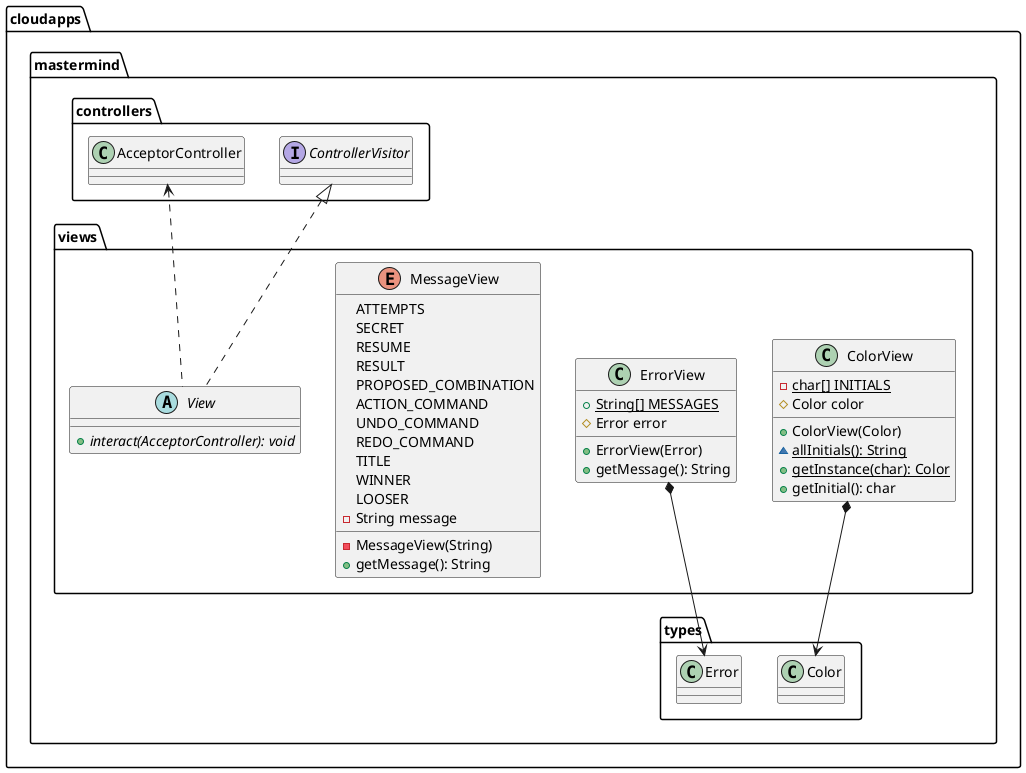 @startuml Package **cloudapps.mastermind.views**

package "cloudapps.mastermind.views" {

  class ColorView {
    -{static}char[] INITIALS
    #Color color
    +ColorView(Color)
    ~{static}allInitials(): String
    +{static}getInstance(char): Color
    +getInitial(): char
  }

  class ErrorView {
    +{static}String[] MESSAGES
    #Error error
    +ErrorView(Error)
    +getMessage(): String
  }

  enum MessageView {
    ATTEMPTS
    SECRET
    RESUME
    RESULT
    PROPOSED_COMBINATION
    ACTION_COMMAND
    UNDO_COMMAND
    REDO_COMMAND
    TITLE 
    WINNER
    LOOSER    
    -String message
    -MessageView(String)
    +getMessage(): String
  }

  abstract class View implements cloudapps.mastermind.controllers.ControllerVisitor {
    +{abstract}interact(AcceptorController): void
  }
  
  ColorView *--> cloudapps.mastermind.types.Color

  ErrorView *--> cloudapps.mastermind.types.Error

  cloudapps.mastermind.controllers.AcceptorController <.. View
}

@enduml
